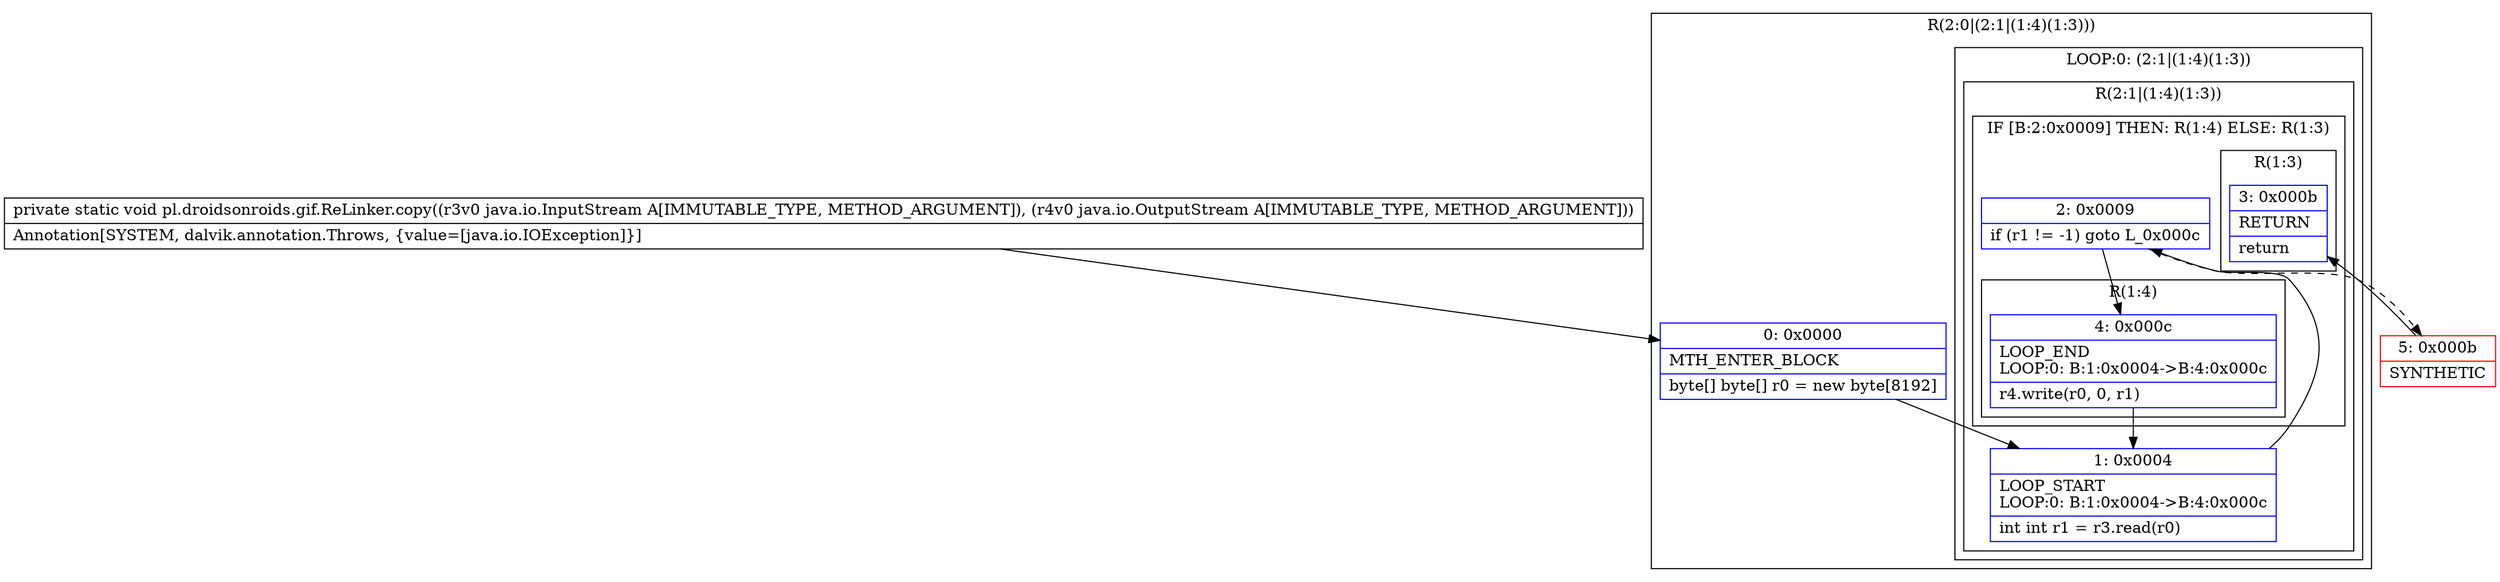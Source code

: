 digraph "CFG forpl.droidsonroids.gif.ReLinker.copy(Ljava\/io\/InputStream;Ljava\/io\/OutputStream;)V" {
subgraph cluster_Region_183296243 {
label = "R(2:0|(2:1|(1:4)(1:3)))";
node [shape=record,color=blue];
Node_0 [shape=record,label="{0\:\ 0x0000|MTH_ENTER_BLOCK\l|byte[] byte[] r0 = new byte[8192]\l}"];
subgraph cluster_LoopRegion_2116399260 {
label = "LOOP:0: (2:1|(1:4)(1:3))";
node [shape=record,color=blue];
subgraph cluster_Region_654838672 {
label = "R(2:1|(1:4)(1:3))";
node [shape=record,color=blue];
Node_1 [shape=record,label="{1\:\ 0x0004|LOOP_START\lLOOP:0: B:1:0x0004\-\>B:4:0x000c\l|int int r1 = r3.read(r0)\l}"];
subgraph cluster_IfRegion_772915046 {
label = "IF [B:2:0x0009] THEN: R(1:4) ELSE: R(1:3)";
node [shape=record,color=blue];
Node_2 [shape=record,label="{2\:\ 0x0009|if (r1 != \-1) goto L_0x000c\l}"];
subgraph cluster_Region_1277762861 {
label = "R(1:4)";
node [shape=record,color=blue];
Node_4 [shape=record,label="{4\:\ 0x000c|LOOP_END\lLOOP:0: B:1:0x0004\-\>B:4:0x000c\l|r4.write(r0, 0, r1)\l}"];
}
subgraph cluster_Region_292989829 {
label = "R(1:3)";
node [shape=record,color=blue];
Node_3 [shape=record,label="{3\:\ 0x000b|RETURN\l|return\l}"];
}
}
}
}
}
Node_5 [shape=record,color=red,label="{5\:\ 0x000b|SYNTHETIC\l}"];
MethodNode[shape=record,label="{private static void pl.droidsonroids.gif.ReLinker.copy((r3v0 java.io.InputStream A[IMMUTABLE_TYPE, METHOD_ARGUMENT]), (r4v0 java.io.OutputStream A[IMMUTABLE_TYPE, METHOD_ARGUMENT]))  | Annotation[SYSTEM, dalvik.annotation.Throws, \{value=[java.io.IOException]\}]\l}"];
MethodNode -> Node_0;
Node_0 -> Node_1;
Node_1 -> Node_2;
Node_2 -> Node_4;
Node_2 -> Node_5[style=dashed];
Node_4 -> Node_1;
Node_5 -> Node_3;
}

